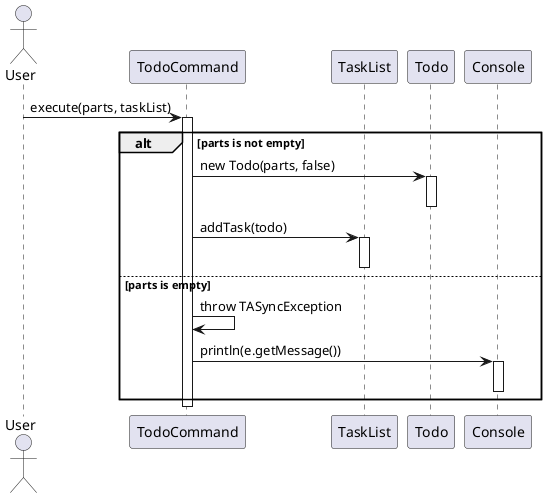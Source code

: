 @startuml
'https://plantuml.com/sequence-diagram
actor User


participant "TodoCommand" as TodoCmd
participant "TaskList" as TaskList
participant "Todo" as Todo

User -> TodoCmd : execute(parts, taskList)
activate TodoCmd

alt parts is not empty
    TodoCmd -> Todo : new Todo(parts, false)
    activate Todo
    deactivate Todo

    TodoCmd -> TaskList : addTask(todo)
    activate TaskList
    deactivate TaskList
else parts is empty
    TodoCmd -> TodoCmd : throw TASyncException
    TodoCmd -> Console : println(e.getMessage())
    activate Console
    deactivate Console
end

deactivate TodoCmd
@enduml